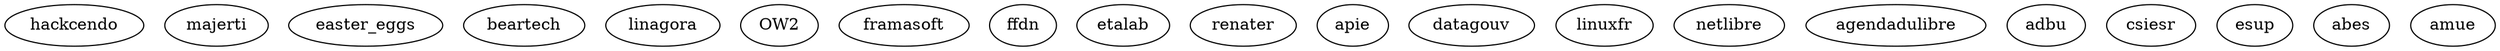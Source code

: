digraph "who's who" {

    // ssll a l'esprit libre
    hackcendo; majerti;

    // ssll bons contacts
    easter_eggs;

    // ssll trust of trust L1
    beartech;

    // stay away
    linagora;

    // fondations
    OW2 ;

    // organismes associatifs
    framasoft ; ffdn ;
    // organismes privés

    // organismes publics
    etalab ; renater ; apie ;

    // initiatives
    datagouv;

    // canaux
    linuxfr ; netlibre ; agendadulibre

    adbu   ; // bibliothèques universitaires
    csiesr ; // semble très "politisée"
    esup   ; // semble très "politisée"
    abes   ;
    amue   ; // visiblement pas libre

}
